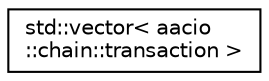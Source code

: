 digraph "Graphical Class Hierarchy"
{
  edge [fontname="Helvetica",fontsize="10",labelfontname="Helvetica",labelfontsize="10"];
  node [fontname="Helvetica",fontsize="10",shape=record];
  rankdir="LR";
  Node0 [label="std::vector\< aacio\l::chain::transaction \>",height=0.2,width=0.4,color="black", fillcolor="white", style="filled",URL="$classstd_1_1vector.html"];
}
